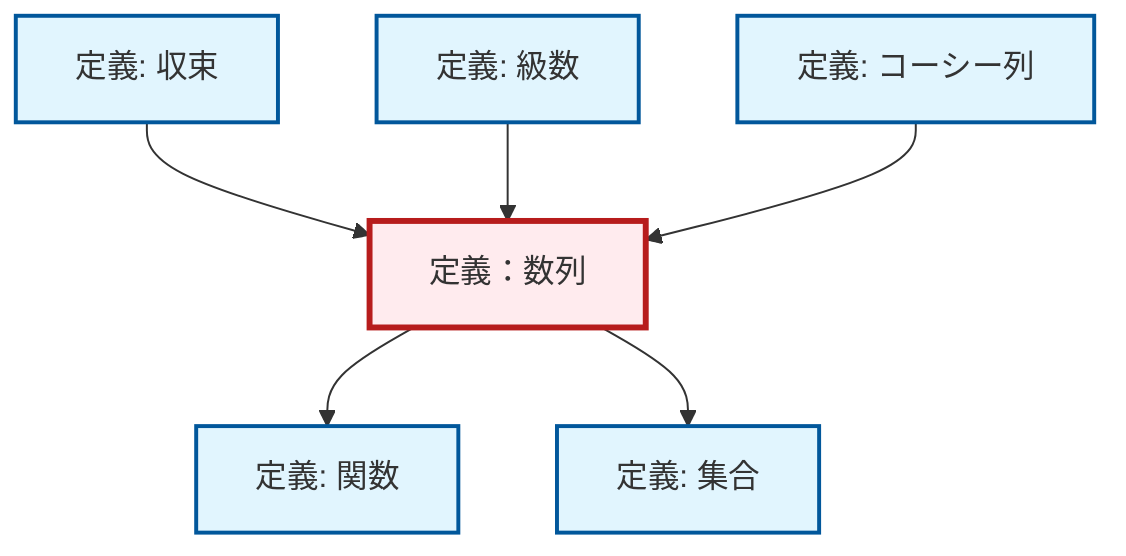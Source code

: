 graph TD
    classDef definition fill:#e1f5fe,stroke:#01579b,stroke-width:2px
    classDef theorem fill:#f3e5f5,stroke:#4a148c,stroke-width:2px
    classDef axiom fill:#fff3e0,stroke:#e65100,stroke-width:2px
    classDef example fill:#e8f5e9,stroke:#1b5e20,stroke-width:2px
    classDef current fill:#ffebee,stroke:#b71c1c,stroke-width:3px
    def-function["定義: 関数"]:::definition
    def-cauchy-sequence["定義: コーシー列"]:::definition
    def-convergence["定義: 収束"]:::definition
    def-set["定義: 集合"]:::definition
    def-series["定義: 級数"]:::definition
    def-sequence["定義：数列"]:::definition
    def-sequence --> def-function
    def-convergence --> def-sequence
    def-sequence --> def-set
    def-series --> def-sequence
    def-cauchy-sequence --> def-sequence
    class def-sequence current